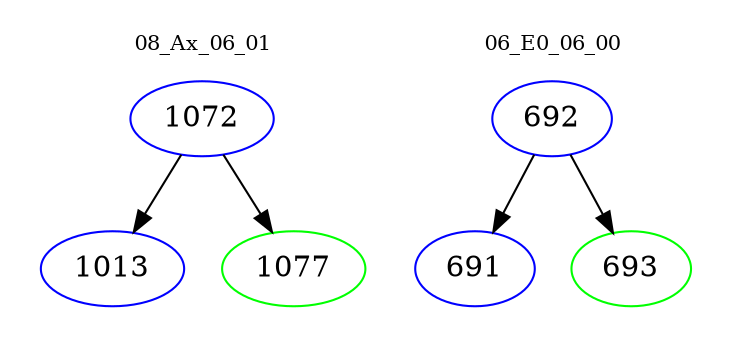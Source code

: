 digraph{
subgraph cluster_0 {
color = white
label = "08_Ax_06_01";
fontsize=10;
T0_1072 [label="1072", color="blue"]
T0_1072 -> T0_1013 [color="black"]
T0_1013 [label="1013", color="blue"]
T0_1072 -> T0_1077 [color="black"]
T0_1077 [label="1077", color="green"]
}
subgraph cluster_1 {
color = white
label = "06_E0_06_00";
fontsize=10;
T1_692 [label="692", color="blue"]
T1_692 -> T1_691 [color="black"]
T1_691 [label="691", color="blue"]
T1_692 -> T1_693 [color="black"]
T1_693 [label="693", color="green"]
}
}
